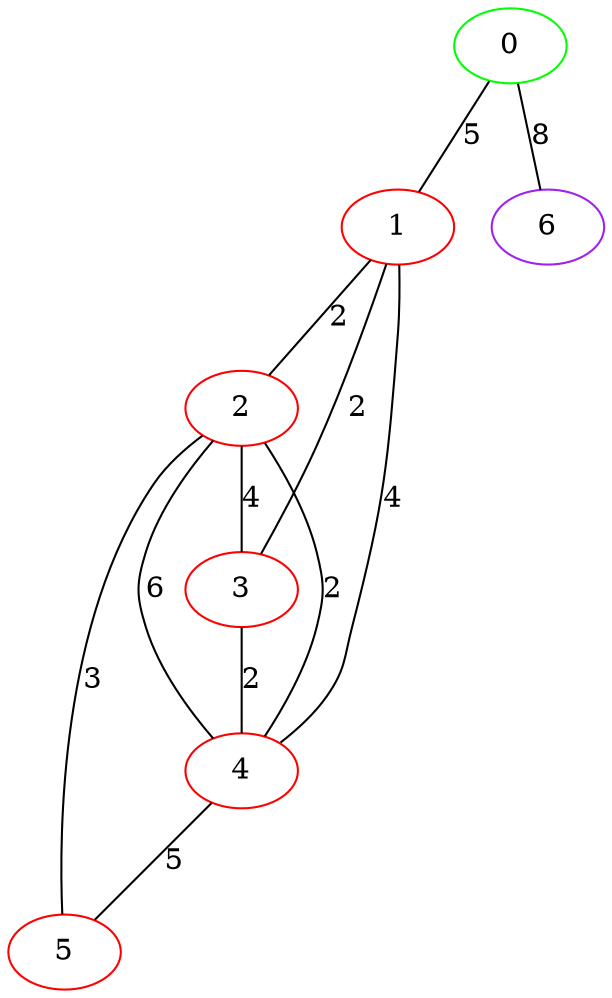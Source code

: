graph "" {
0 [color=green, weight=2];
1 [color=red, weight=1];
2 [color=red, weight=1];
3 [color=red, weight=1];
4 [color=red, weight=1];
5 [color=red, weight=1];
6 [color=purple, weight=4];
0 -- 1  [key=0, label=5];
0 -- 6  [key=0, label=8];
1 -- 2  [key=0, label=2];
1 -- 3  [key=0, label=2];
1 -- 4  [key=0, label=4];
2 -- 3  [key=0, label=4];
2 -- 4  [key=0, label=2];
2 -- 4  [key=1, label=6];
2 -- 5  [key=0, label=3];
3 -- 4  [key=0, label=2];
4 -- 5  [key=0, label=5];
}
